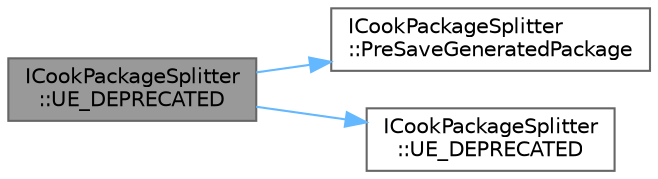 digraph "ICookPackageSplitter::UE_DEPRECATED"
{
 // INTERACTIVE_SVG=YES
 // LATEX_PDF_SIZE
  bgcolor="transparent";
  edge [fontname=Helvetica,fontsize=10,labelfontname=Helvetica,labelfontsize=10];
  node [fontname=Helvetica,fontsize=10,shape=box,height=0.2,width=0.4];
  rankdir="LR";
  Node1 [id="Node000001",label="ICookPackageSplitter\l::UE_DEPRECATED",height=0.2,width=0.4,color="gray40", fillcolor="grey60", style="filled", fontcolor="black",tooltip=" "];
  Node1 -> Node2 [id="edge1_Node000001_Node000002",color="steelblue1",style="solid",tooltip=" "];
  Node2 [id="Node000002",label="ICookPackageSplitter\l::PreSaveGeneratedPackage",height=0.2,width=0.4,color="grey40", fillcolor="white", style="filled",URL="$d0/d6d/classICookPackageSplitter.html#a5e3b6c4fd7390082d9e95c38d0872978",tooltip="Called before saving a generated package, after PopulateGeneratedPackage."];
  Node1 -> Node3 [id="edge2_Node000001_Node000003",color="steelblue1",style="solid",tooltip=" "];
  Node3 [id="Node000003",label="ICookPackageSplitter\l::UE_DEPRECATED",height=0.2,width=0.4,color="grey40", fillcolor="white", style="filled",URL="$d0/d6d/classICookPackageSplitter.html#a37d9e3e35befac19cd4e9efc30f68ca0",tooltip=" "];
}
